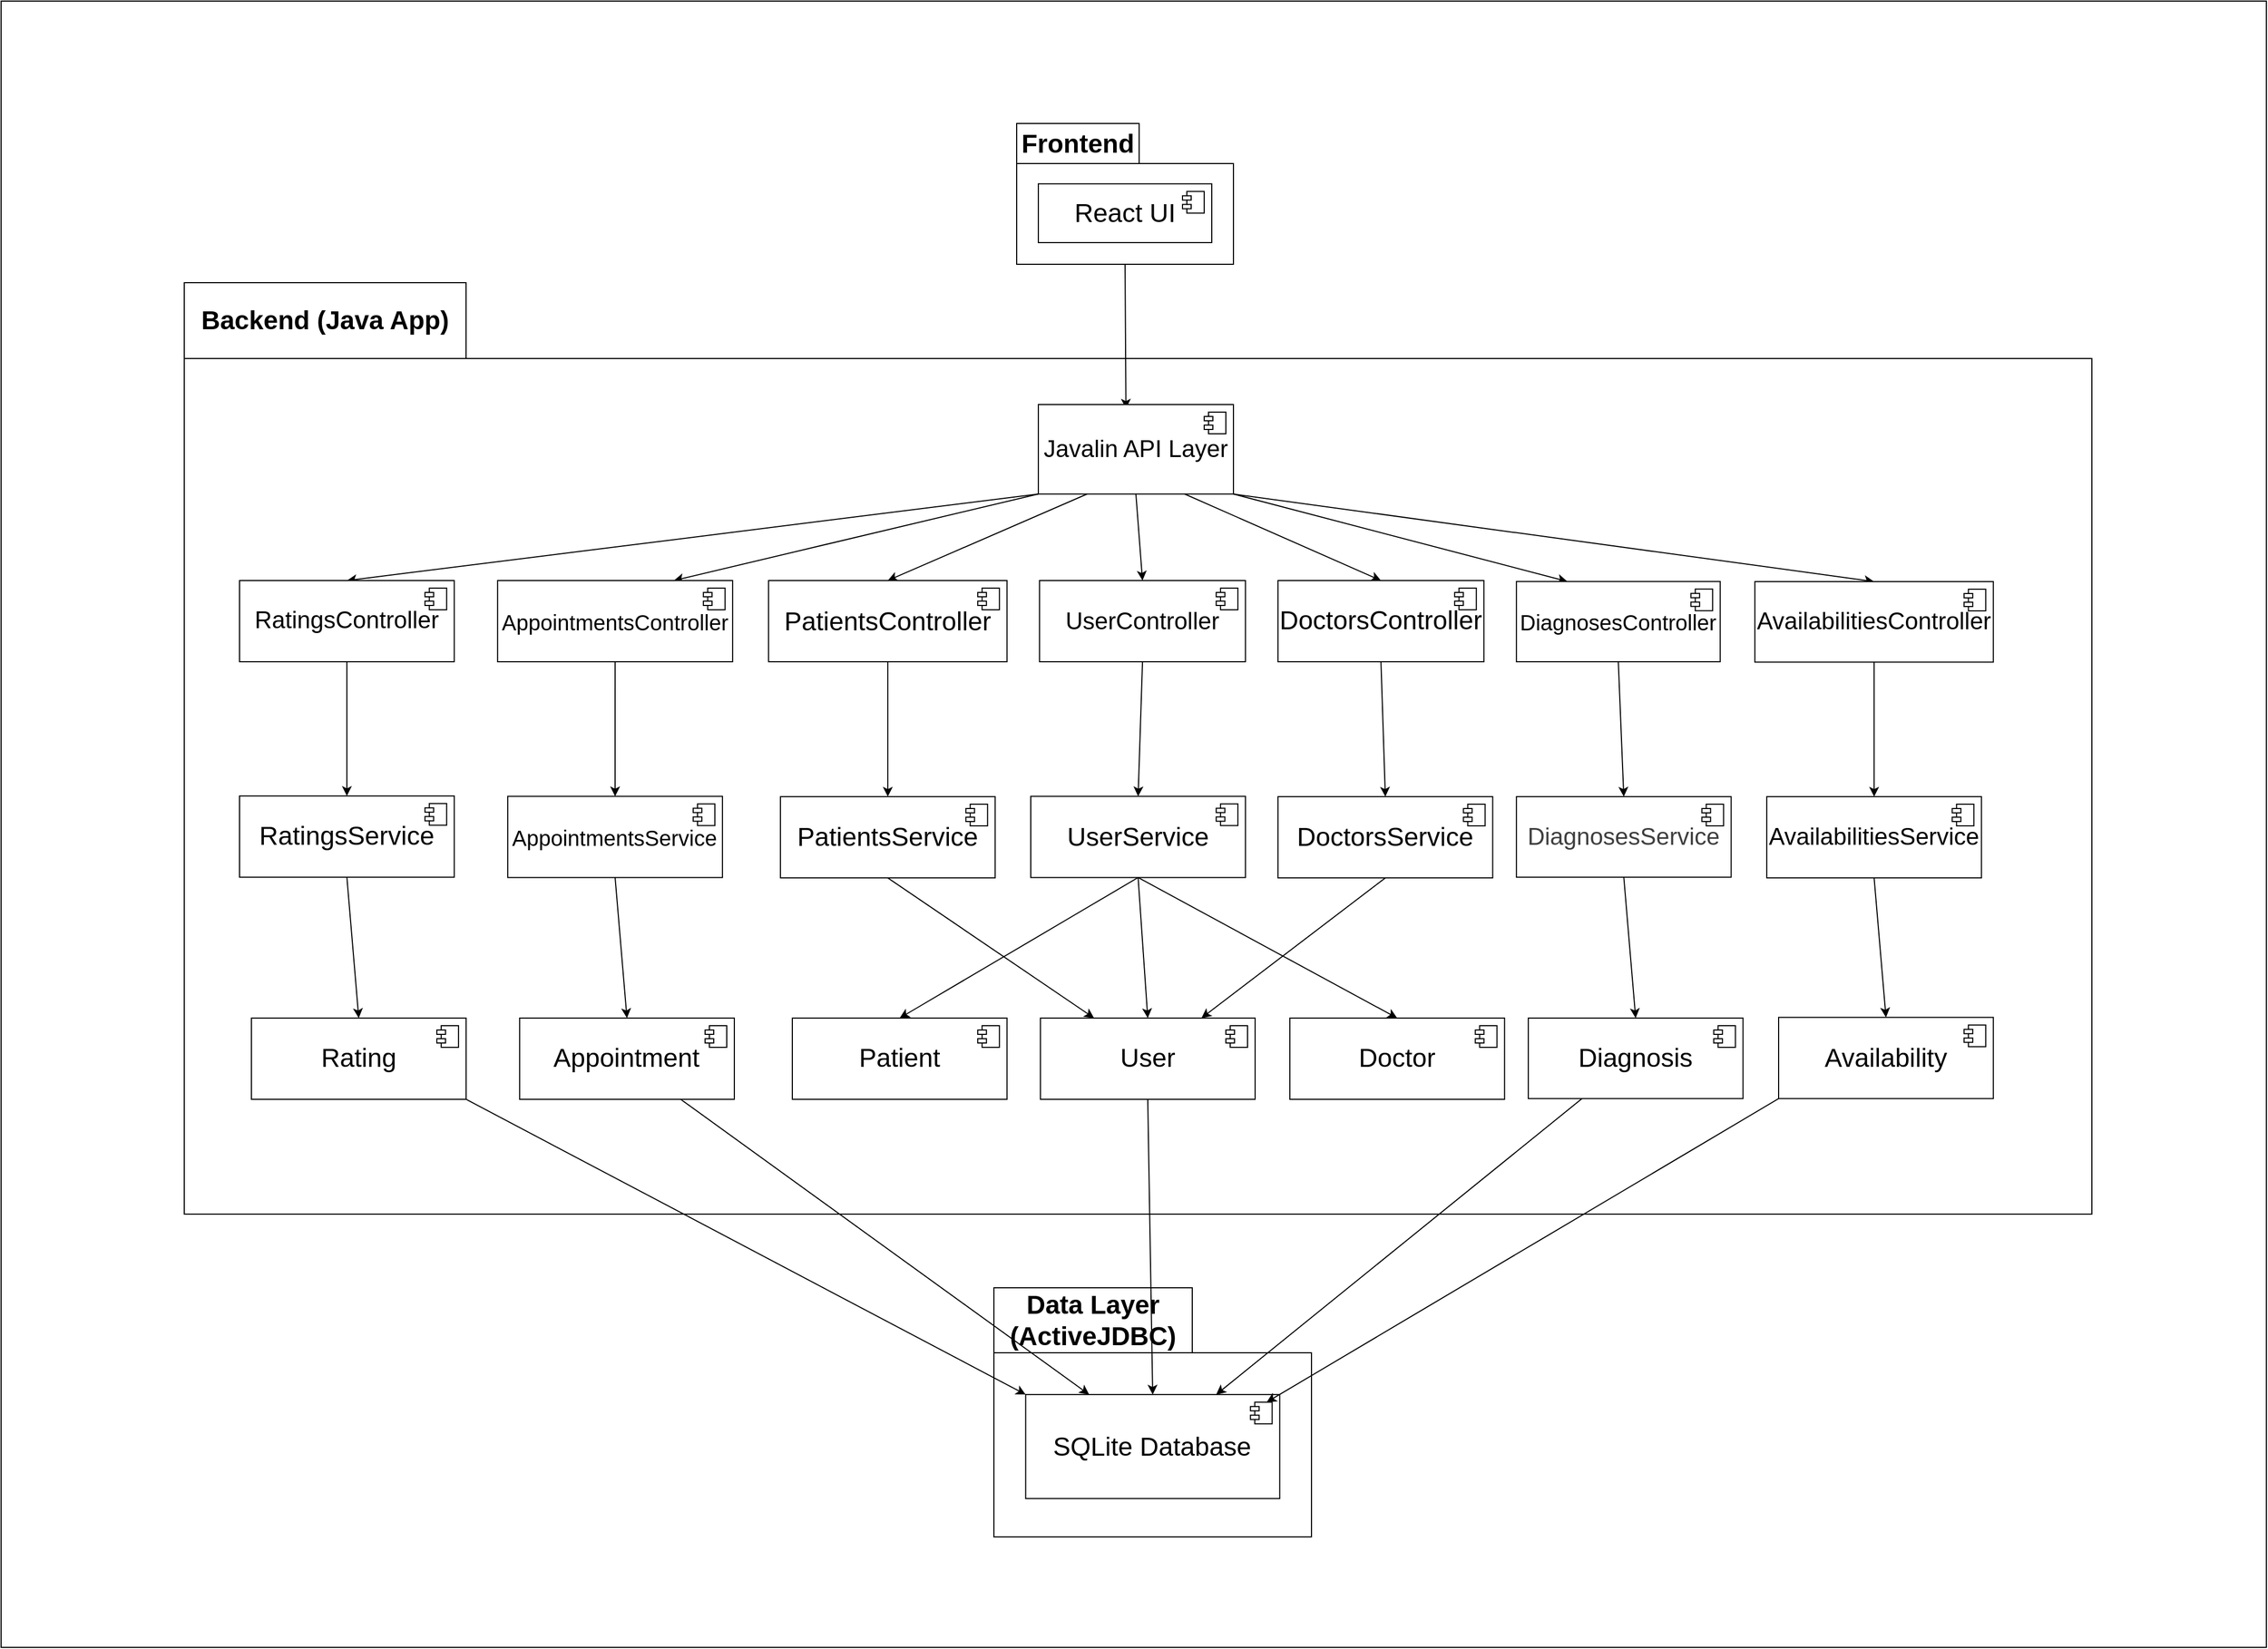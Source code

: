 <mxfile>
    <diagram name="Page-1" id="4rgMZcu47bZPyOpnWGqP">
        <mxGraphModel dx="2747" dy="2823" grid="1" gridSize="10" guides="1" tooltips="1" connect="1" arrows="1" fold="1" page="1" pageScale="1" pageWidth="827" pageHeight="1169" math="0" shadow="0">
            <root>
                <mxCell id="0"/>
                <mxCell id="1" parent="0"/>
                <mxCell id="2" value="" style="rounded=0;whiteSpace=wrap;html=1;movable=1;resizable=1;rotatable=1;deletable=1;editable=1;locked=0;connectable=1;" vertex="1" parent="1">
                    <mxGeometry x="-440" y="-560" width="2090" height="1520" as="geometry"/>
                </mxCell>
                <mxCell id="3" value="&lt;font style=&quot;font-size: 24px;&quot;&gt;Frontend&lt;/font&gt;" style="shape=folder;fontStyle=1;tabWidth=113;tabHeight=37;tabPosition=left;html=1;boundedLbl=1;labelInHeader=1;container=1;collapsible=0;whiteSpace=wrap;movable=1;resizable=1;rotatable=1;deletable=1;editable=1;locked=0;connectable=1;" vertex="1" parent="1">
                    <mxGeometry x="497" y="-447" width="200" height="130" as="geometry"/>
                </mxCell>
                <mxCell id="4" value="" style="html=1;strokeColor=none;resizeWidth=1;resizeHeight=1;fillColor=none;part=1;connectable=1;allowArrows=0;deletable=1;whiteSpace=wrap;movable=1;resizable=1;rotatable=1;editable=1;locked=0;" vertex="1" parent="3">
                    <mxGeometry width="200" height="91" relative="1" as="geometry">
                        <mxPoint y="30" as="offset"/>
                    </mxGeometry>
                </mxCell>
                <mxCell id="5" value="&lt;font style=&quot;font-size: 24px;&quot;&gt;React UI&lt;/font&gt;" style="html=1;dropTarget=0;whiteSpace=wrap;movable=1;resizable=1;rotatable=1;deletable=1;editable=1;locked=0;connectable=1;" vertex="1" parent="3">
                    <mxGeometry x="20" y="55.72" width="160" height="54.28" as="geometry"/>
                </mxCell>
                <mxCell id="6" value="" style="shape=module;jettyWidth=8;jettyHeight=4;movable=1;resizable=1;rotatable=1;deletable=1;editable=1;locked=0;connectable=1;" vertex="1" parent="5">
                    <mxGeometry x="1" width="20" height="20" relative="1" as="geometry">
                        <mxPoint x="-27" y="7" as="offset"/>
                    </mxGeometry>
                </mxCell>
                <mxCell id="58" value="&lt;font style=&quot;font-size: 24px;&quot;&gt;Backend (Java App)&lt;/font&gt;" style="shape=folder;fontStyle=1;tabWidth=260;tabHeight=70;tabPosition=left;html=1;boundedLbl=1;labelInHeader=1;container=0;collapsible=0;whiteSpace=wrap;movable=1;resizable=1;rotatable=1;deletable=1;editable=1;locked=0;connectable=1;" vertex="1" parent="1">
                    <mxGeometry x="-271" y="-300" width="1760" height="860" as="geometry"/>
                </mxCell>
                <mxCell id="105" style="edgeStyle=none;html=1;exitX=0.5;exitY=1;exitDx=0;exitDy=0;exitPerimeter=0;entryX=0.449;entryY=0.046;entryDx=0;entryDy=0;entryPerimeter=0;" edge="1" parent="1" source="3" target="60">
                    <mxGeometry relative="1" as="geometry"/>
                </mxCell>
                <mxCell id="132" value="&lt;font style=&quot;font-size: 24px;&quot;&gt;Data Layer (ActiveJDBC)&lt;/font&gt;" style="shape=folder;fontStyle=1;tabWidth=183;tabHeight=60;tabPosition=left;html=1;boundedLbl=1;labelInHeader=1;container=1;collapsible=0;whiteSpace=wrap;movable=1;resizable=1;rotatable=1;deletable=1;editable=1;locked=0;connectable=1;" vertex="1" parent="1">
                    <mxGeometry x="476" y="628" width="293" height="230" as="geometry"/>
                </mxCell>
                <mxCell id="133" value="" style="html=1;strokeColor=none;resizeWidth=1;resizeHeight=1;fillColor=none;part=1;connectable=1;allowArrows=0;deletable=1;whiteSpace=wrap;movable=1;resizable=1;rotatable=1;editable=1;locked=0;" vertex="1" parent="132">
                    <mxGeometry width="293.0" height="161.0" relative="1" as="geometry">
                        <mxPoint y="30" as="offset"/>
                    </mxGeometry>
                </mxCell>
                <mxCell id="134" value="&lt;font style=&quot;font-size: 24px;&quot;&gt;SQLite Database&lt;/font&gt;" style="html=1;dropTarget=0;whiteSpace=wrap;movable=1;resizable=1;rotatable=1;deletable=1;editable=1;locked=0;connectable=1;" vertex="1" parent="132">
                    <mxGeometry x="29.3" y="98.582" width="234.4" height="96.034" as="geometry"/>
                </mxCell>
                <mxCell id="135" value="" style="shape=module;jettyWidth=8;jettyHeight=4;movable=1;resizable=1;rotatable=1;deletable=1;editable=1;locked=0;connectable=1;" vertex="1" parent="134">
                    <mxGeometry x="1" width="20" height="20" relative="1" as="geometry">
                        <mxPoint x="-27" y="7" as="offset"/>
                    </mxGeometry>
                </mxCell>
                <mxCell id="136" style="edgeStyle=none;html=1;exitX=1;exitY=1;exitDx=0;exitDy=0;entryX=0;entryY=0;entryDx=0;entryDy=0;" edge="1" parent="1" source="90" target="134">
                    <mxGeometry relative="1" as="geometry"/>
                </mxCell>
                <mxCell id="137" style="edgeStyle=none;html=1;exitX=0.75;exitY=1;exitDx=0;exitDy=0;entryX=0.25;entryY=0;entryDx=0;entryDy=0;" edge="1" parent="1" source="92" target="134">
                    <mxGeometry relative="1" as="geometry"/>
                </mxCell>
                <mxCell id="138" style="edgeStyle=none;html=1;exitX=0.5;exitY=1;exitDx=0;exitDy=0;entryX=0.5;entryY=0;entryDx=0;entryDy=0;" edge="1" parent="1" source="96" target="134">
                    <mxGeometry relative="1" as="geometry"/>
                </mxCell>
                <mxCell id="140" style="edgeStyle=none;html=1;exitX=0;exitY=1;exitDx=0;exitDy=0;entryX=0.75;entryY=0;entryDx=0;entryDy=0;" edge="1" parent="1" source="102" target="135">
                    <mxGeometry relative="1" as="geometry"/>
                </mxCell>
                <mxCell id="143" style="edgeStyle=none;html=1;exitX=0.25;exitY=1;exitDx=0;exitDy=0;entryX=0.75;entryY=0;entryDx=0;entryDy=0;" edge="1" parent="1" source="100" target="134">
                    <mxGeometry relative="1" as="geometry"/>
                </mxCell>
                <mxCell id="59" value="" style="html=1;strokeColor=none;resizeWidth=1;resizeHeight=1;fillColor=none;part=1;connectable=1;allowArrows=0;deletable=1;whiteSpace=wrap;movable=1;resizable=1;rotatable=1;editable=1;locked=0;" vertex="1" parent="1">
                    <mxGeometry x="-240" y="-270" width="1760" height="780" as="geometry">
                        <mxPoint y="30" as="offset"/>
                    </mxGeometry>
                </mxCell>
                <mxCell id="106" style="edgeStyle=none;html=1;exitX=0;exitY=1;exitDx=0;exitDy=0;entryX=0.5;entryY=0;entryDx=0;entryDy=0;" edge="1" parent="1" source="60" target="62">
                    <mxGeometry relative="1" as="geometry"/>
                </mxCell>
                <mxCell id="107" style="edgeStyle=none;html=1;exitX=0;exitY=1;exitDx=0;exitDy=0;entryX=0.75;entryY=0;entryDx=0;entryDy=0;" edge="1" parent="1" source="60" target="64">
                    <mxGeometry relative="1" as="geometry"/>
                </mxCell>
                <mxCell id="108" style="edgeStyle=none;html=1;exitX=0.25;exitY=1;exitDx=0;exitDy=0;entryX=0.5;entryY=0;entryDx=0;entryDy=0;" edge="1" parent="1" source="60" target="66">
                    <mxGeometry relative="1" as="geometry"/>
                </mxCell>
                <mxCell id="109" style="edgeStyle=none;html=1;exitX=0.5;exitY=1;exitDx=0;exitDy=0;entryX=0.5;entryY=0;entryDx=0;entryDy=0;" edge="1" parent="1" source="60" target="68">
                    <mxGeometry relative="1" as="geometry"/>
                </mxCell>
                <mxCell id="110" style="edgeStyle=none;html=1;exitX=0.75;exitY=1;exitDx=0;exitDy=0;entryX=0.5;entryY=0;entryDx=0;entryDy=0;" edge="1" parent="1" source="60" target="70">
                    <mxGeometry relative="1" as="geometry"/>
                </mxCell>
                <mxCell id="111" style="edgeStyle=none;html=1;exitX=1;exitY=1;exitDx=0;exitDy=0;entryX=0.25;entryY=0;entryDx=0;entryDy=0;" edge="1" parent="1" source="60" target="72">
                    <mxGeometry relative="1" as="geometry"/>
                </mxCell>
                <mxCell id="112" style="edgeStyle=none;html=1;exitX=1;exitY=1;exitDx=0;exitDy=0;entryX=0.5;entryY=0;entryDx=0;entryDy=0;" edge="1" parent="1" source="60" target="74">
                    <mxGeometry relative="1" as="geometry"/>
                </mxCell>
                <mxCell id="60" value="&lt;font style=&quot;font-size: 22px;&quot;&gt;Javalin API Layer&lt;/font&gt;" style="html=1;dropTarget=0;whiteSpace=wrap;" vertex="1" parent="1">
                    <mxGeometry x="517" y="-187.501" width="180" height="82.634" as="geometry"/>
                </mxCell>
                <mxCell id="61" value="" style="shape=module;jettyWidth=8;jettyHeight=4;" vertex="1" parent="60">
                    <mxGeometry x="1" width="20" height="20" relative="1" as="geometry">
                        <mxPoint x="-27" y="7" as="offset"/>
                    </mxGeometry>
                </mxCell>
                <mxCell id="114" style="edgeStyle=none;html=1;exitX=0.5;exitY=1;exitDx=0;exitDy=0;entryX=0.5;entryY=0;entryDx=0;entryDy=0;" edge="1" parent="1" source="62" target="80">
                    <mxGeometry relative="1" as="geometry"/>
                </mxCell>
                <mxCell id="62" value="&lt;font style=&quot;font-size: 22px;&quot;&gt;RatingsController&lt;/font&gt;" style="html=1;dropTarget=0;whiteSpace=wrap;" vertex="1" parent="1">
                    <mxGeometry x="-220" y="-25.002" width="198.1" height="74.996" as="geometry"/>
                </mxCell>
                <mxCell id="63" value="" style="shape=module;jettyWidth=8;jettyHeight=4;" vertex="1" parent="62">
                    <mxGeometry x="1" width="20" height="20" relative="1" as="geometry">
                        <mxPoint x="-27" y="7" as="offset"/>
                    </mxGeometry>
                </mxCell>
                <mxCell id="115" style="edgeStyle=none;html=1;exitX=0.5;exitY=1;exitDx=0;exitDy=0;entryX=0.5;entryY=0;entryDx=0;entryDy=0;" edge="1" parent="1" source="64" target="78">
                    <mxGeometry relative="1" as="geometry"/>
                </mxCell>
                <mxCell id="64" value="&lt;font style=&quot;font-size: 20px;&quot;&gt;AppointmentsController&lt;/font&gt;" style="html=1;dropTarget=0;whiteSpace=wrap;" vertex="1" parent="1">
                    <mxGeometry x="18.1" y="-24.993" width="216.83" height="74.996" as="geometry"/>
                </mxCell>
                <mxCell id="65" value="" style="shape=module;jettyWidth=8;jettyHeight=4;" vertex="1" parent="64">
                    <mxGeometry x="1" width="20" height="20" relative="1" as="geometry">
                        <mxPoint x="-27" y="7" as="offset"/>
                    </mxGeometry>
                </mxCell>
                <mxCell id="116" style="edgeStyle=none;html=1;exitX=0.5;exitY=1;exitDx=0;exitDy=0;entryX=0.5;entryY=0;entryDx=0;entryDy=0;" edge="1" parent="1" source="66" target="76">
                    <mxGeometry relative="1" as="geometry"/>
                </mxCell>
                <mxCell id="66" value="&lt;font style=&quot;font-size: 24px;&quot;&gt;PatientsController&lt;/font&gt;" style="html=1;dropTarget=0;whiteSpace=wrap;" vertex="1" parent="1">
                    <mxGeometry x="268.1" y="-24.993" width="220" height="74.996" as="geometry"/>
                </mxCell>
                <mxCell id="67" value="" style="shape=module;jettyWidth=8;jettyHeight=4;" vertex="1" parent="66">
                    <mxGeometry x="1" width="20" height="20" relative="1" as="geometry">
                        <mxPoint x="-27" y="7" as="offset"/>
                    </mxGeometry>
                </mxCell>
                <mxCell id="117" style="edgeStyle=none;html=1;exitX=0.5;exitY=1;exitDx=0;exitDy=0;entryX=0.5;entryY=0;entryDx=0;entryDy=0;" edge="1" parent="1" source="68" target="82">
                    <mxGeometry relative="1" as="geometry"/>
                </mxCell>
                <mxCell id="68" value="&lt;font style=&quot;font-size: 22px;&quot;&gt;UserController&lt;/font&gt;" style="html=1;dropTarget=0;whiteSpace=wrap;" vertex="1" parent="1">
                    <mxGeometry x="518.1" y="-24.993" width="190" height="74.996" as="geometry"/>
                </mxCell>
                <mxCell id="69" value="" style="shape=module;jettyWidth=8;jettyHeight=4;" vertex="1" parent="68">
                    <mxGeometry x="1" width="20" height="20" relative="1" as="geometry">
                        <mxPoint x="-27" y="7" as="offset"/>
                    </mxGeometry>
                </mxCell>
                <mxCell id="118" style="edgeStyle=none;html=1;exitX=0.5;exitY=1;exitDx=0;exitDy=0;entryX=0.5;entryY=0;entryDx=0;entryDy=0;" edge="1" parent="1" source="70" target="86">
                    <mxGeometry relative="1" as="geometry"/>
                </mxCell>
                <mxCell id="70" value="&lt;font style=&quot;font-size: 24px;&quot;&gt;DoctorsController&lt;/font&gt;" style="html=1;dropTarget=0;whiteSpace=wrap;" vertex="1" parent="1">
                    <mxGeometry x="738.1" y="-25.002" width="190" height="74.996" as="geometry"/>
                </mxCell>
                <mxCell id="71" value="" style="shape=module;jettyWidth=8;jettyHeight=4;" vertex="1" parent="70">
                    <mxGeometry x="1" width="20" height="20" relative="1" as="geometry">
                        <mxPoint x="-27" y="7" as="offset"/>
                    </mxGeometry>
                </mxCell>
                <mxCell id="119" style="edgeStyle=none;html=1;exitX=0.5;exitY=1;exitDx=0;exitDy=0;entryX=0.5;entryY=0;entryDx=0;entryDy=0;" edge="1" parent="1" source="72" target="88">
                    <mxGeometry relative="1" as="geometry"/>
                </mxCell>
                <mxCell id="72" value="&lt;font style=&quot;font-size: 20px;&quot;&gt;DiagnosesController&lt;/font&gt;" style="html=1;dropTarget=0;whiteSpace=wrap;" vertex="1" parent="1">
                    <mxGeometry x="958.1" y="-24.119" width="188" height="74.113" as="geometry"/>
                </mxCell>
                <mxCell id="73" value="" style="shape=module;jettyWidth=8;jettyHeight=4;" vertex="1" parent="72">
                    <mxGeometry x="1" width="20" height="20" relative="1" as="geometry">
                        <mxPoint x="-27" y="7" as="offset"/>
                    </mxGeometry>
                </mxCell>
                <mxCell id="120" style="edgeStyle=none;html=1;exitX=0.5;exitY=1;exitDx=0;exitDy=0;entryX=0.5;entryY=0;entryDx=0;entryDy=0;" edge="1" parent="1" source="74" target="84">
                    <mxGeometry relative="1" as="geometry"/>
                </mxCell>
                <mxCell id="74" value="&lt;font style=&quot;font-size: 22px;&quot;&gt;AvailabilitiesController&lt;/font&gt;" style="html=1;dropTarget=0;whiteSpace=wrap;" vertex="1" parent="1">
                    <mxGeometry x="1178.1" y="-24.027" width="220" height="74.336" as="geometry"/>
                </mxCell>
                <mxCell id="75" value="" style="shape=module;jettyWidth=8;jettyHeight=4;" vertex="1" parent="74">
                    <mxGeometry x="1" width="20" height="20" relative="1" as="geometry">
                        <mxPoint x="-27" y="7" as="offset"/>
                    </mxGeometry>
                </mxCell>
                <mxCell id="123" style="edgeStyle=none;html=1;exitX=0.5;exitY=1;exitDx=0;exitDy=0;entryX=0.25;entryY=0;entryDx=0;entryDy=0;" edge="1" parent="1" source="76" target="96">
                    <mxGeometry relative="1" as="geometry"/>
                </mxCell>
                <mxCell id="76" value="&lt;font style=&quot;font-size: 24px;&quot;&gt;PatientsService&lt;/font&gt;" style="html=1;dropTarget=0;whiteSpace=wrap;" vertex="1" parent="1">
                    <mxGeometry x="279.05" y="174.554" width="198.1" height="74.996" as="geometry"/>
                </mxCell>
                <mxCell id="77" value="" style="shape=module;jettyWidth=8;jettyHeight=4;" vertex="1" parent="76">
                    <mxGeometry x="1" width="20" height="20" relative="1" as="geometry">
                        <mxPoint x="-27" y="7" as="offset"/>
                    </mxGeometry>
                </mxCell>
                <mxCell id="122" style="edgeStyle=none;html=1;exitX=0.5;exitY=1;exitDx=0;exitDy=0;entryX=0.5;entryY=0;entryDx=0;entryDy=0;" edge="1" parent="1" source="78" target="92">
                    <mxGeometry relative="1" as="geometry"/>
                </mxCell>
                <mxCell id="78" value="&lt;font style=&quot;font-size: 20px;&quot;&gt;AppointmentsService&lt;/font&gt;" style="html=1;dropTarget=0;whiteSpace=wrap;" vertex="1" parent="1">
                    <mxGeometry x="27.46" y="174.228" width="198.1" height="74.996" as="geometry"/>
                </mxCell>
                <mxCell id="79" value="" style="shape=module;jettyWidth=8;jettyHeight=4;" vertex="1" parent="78">
                    <mxGeometry x="1" width="20" height="20" relative="1" as="geometry">
                        <mxPoint x="-27" y="7" as="offset"/>
                    </mxGeometry>
                </mxCell>
                <mxCell id="121" style="edgeStyle=none;html=1;exitX=0.5;exitY=1;exitDx=0;exitDy=0;entryX=0.5;entryY=0;entryDx=0;entryDy=0;" edge="1" parent="1" source="80" target="90">
                    <mxGeometry relative="1" as="geometry"/>
                </mxCell>
                <mxCell id="80" value="&lt;font style=&quot;font-size: 24px;&quot;&gt;RatingsService&lt;/font&gt;" style="html=1;dropTarget=0;whiteSpace=wrap;" vertex="1" parent="1">
                    <mxGeometry x="-220" y="173.894" width="198.1" height="74.996" as="geometry"/>
                </mxCell>
                <mxCell id="81" value="" style="shape=module;jettyWidth=8;jettyHeight=4;" vertex="1" parent="80">
                    <mxGeometry x="1" width="20" height="20" relative="1" as="geometry">
                        <mxPoint x="-27" y="7" as="offset"/>
                    </mxGeometry>
                </mxCell>
                <mxCell id="124" style="edgeStyle=none;html=1;exitX=0.5;exitY=1;exitDx=0;exitDy=0;entryX=0.5;entryY=0;entryDx=0;entryDy=0;" edge="1" parent="1" source="82" target="96">
                    <mxGeometry relative="1" as="geometry"/>
                </mxCell>
                <mxCell id="141" style="edgeStyle=none;html=1;exitX=0.5;exitY=1;exitDx=0;exitDy=0;entryX=0.5;entryY=0;entryDx=0;entryDy=0;" edge="1" parent="1" source="82" target="94">
                    <mxGeometry relative="1" as="geometry"/>
                </mxCell>
                <mxCell id="142" style="edgeStyle=none;html=1;exitX=0.5;exitY=1;exitDx=0;exitDy=0;entryX=0.5;entryY=0;entryDx=0;entryDy=0;" edge="1" parent="1" source="82" target="98">
                    <mxGeometry relative="1" as="geometry"/>
                </mxCell>
                <mxCell id="82" value="&lt;font style=&quot;font-size: 24px;&quot;&gt;UserService&lt;/font&gt;" style="html=1;dropTarget=0;whiteSpace=wrap;" vertex="1" parent="1">
                    <mxGeometry x="510.0" y="174.228" width="198.1" height="74.996" as="geometry"/>
                </mxCell>
                <mxCell id="83" value="" style="shape=module;jettyWidth=8;jettyHeight=4;" vertex="1" parent="82">
                    <mxGeometry x="1" width="20" height="20" relative="1" as="geometry">
                        <mxPoint x="-27" y="7" as="offset"/>
                    </mxGeometry>
                </mxCell>
                <mxCell id="127" style="edgeStyle=none;html=1;exitX=0.5;exitY=1;exitDx=0;exitDy=0;entryX=0.5;entryY=0;entryDx=0;entryDy=0;" edge="1" parent="1" source="84" target="102">
                    <mxGeometry relative="1" as="geometry"/>
                </mxCell>
                <mxCell id="84" value="&lt;font style=&quot;font-size: 22px;&quot;&gt;AvailabilitiesService&lt;/font&gt;" style="html=1;dropTarget=0;whiteSpace=wrap;" vertex="1" parent="1">
                    <mxGeometry x="1189.05" y="174.554" width="198.1" height="74.996" as="geometry"/>
                </mxCell>
                <mxCell id="85" value="" style="shape=module;jettyWidth=8;jettyHeight=4;" vertex="1" parent="84">
                    <mxGeometry x="1" width="20" height="20" relative="1" as="geometry">
                        <mxPoint x="-27" y="7" as="offset"/>
                    </mxGeometry>
                </mxCell>
                <mxCell id="125" style="edgeStyle=none;html=1;exitX=0.5;exitY=1;exitDx=0;exitDy=0;entryX=0.75;entryY=0;entryDx=0;entryDy=0;" edge="1" parent="1" source="86" target="96">
                    <mxGeometry relative="1" as="geometry"/>
                </mxCell>
                <mxCell id="86" value="&lt;font style=&quot;font-size: 24px;&quot;&gt;DoctorsService&lt;/font&gt;" style="html=1;dropTarget=0;whiteSpace=wrap;" vertex="1" parent="1">
                    <mxGeometry x="738.1" y="174.554" width="198.1" height="74.996" as="geometry"/>
                </mxCell>
                <mxCell id="87" value="" style="shape=module;jettyWidth=8;jettyHeight=4;" vertex="1" parent="86">
                    <mxGeometry x="1" width="20" height="20" relative="1" as="geometry">
                        <mxPoint x="-27" y="7" as="offset"/>
                    </mxGeometry>
                </mxCell>
                <mxCell id="126" style="edgeStyle=none;html=1;exitX=0.5;exitY=1;exitDx=0;exitDy=0;entryX=0.5;entryY=0;entryDx=0;entryDy=0;" edge="1" parent="1" source="88" target="100">
                    <mxGeometry relative="1" as="geometry"/>
                </mxCell>
                <mxCell id="88" value="&lt;span style=&quot;color: rgb(63, 63, 63);&quot;&gt;&lt;font style=&quot;font-size: 22px;&quot;&gt;DiagnosesService&lt;/font&gt;&lt;/span&gt;" style="html=1;dropTarget=0;whiteSpace=wrap;" vertex="1" parent="1">
                    <mxGeometry x="958.1" y="174.554" width="198.1" height="74.336" as="geometry"/>
                </mxCell>
                <mxCell id="89" value="" style="shape=module;jettyWidth=8;jettyHeight=4;" vertex="1" parent="88">
                    <mxGeometry x="1" width="20" height="20" relative="1" as="geometry">
                        <mxPoint x="-27" y="7" as="offset"/>
                    </mxGeometry>
                </mxCell>
                <mxCell id="90" value="&lt;font style=&quot;font-size: 24px;&quot;&gt;Rating&lt;/font&gt;" style="html=1;dropTarget=0;whiteSpace=wrap;" vertex="1" parent="1">
                    <mxGeometry x="-209.05" y="378.978" width="198.1" height="74.996" as="geometry"/>
                </mxCell>
                <mxCell id="91" value="" style="shape=module;jettyWidth=8;jettyHeight=4;" vertex="1" parent="90">
                    <mxGeometry x="1" width="20" height="20" relative="1" as="geometry">
                        <mxPoint x="-27" y="7" as="offset"/>
                    </mxGeometry>
                </mxCell>
                <mxCell id="92" value="&lt;font style=&quot;font-size: 24px;&quot;&gt;Appointment&lt;/font&gt;" style="html=1;dropTarget=0;whiteSpace=wrap;" vertex="1" parent="1">
                    <mxGeometry x="38.41" y="378.978" width="198.1" height="74.996" as="geometry"/>
                </mxCell>
                <mxCell id="93" value="" style="shape=module;jettyWidth=8;jettyHeight=4;" vertex="1" parent="92">
                    <mxGeometry x="1" width="20" height="20" relative="1" as="geometry">
                        <mxPoint x="-27" y="7" as="offset"/>
                    </mxGeometry>
                </mxCell>
                <mxCell id="94" value="&lt;font style=&quot;font-size: 24px;&quot;&gt;Patient&lt;/font&gt;" style="html=1;dropTarget=0;whiteSpace=wrap;" vertex="1" parent="1">
                    <mxGeometry x="290.0" y="378.978" width="198.1" height="74.996" as="geometry"/>
                </mxCell>
                <mxCell id="95" value="" style="shape=module;jettyWidth=8;jettyHeight=4;" vertex="1" parent="94">
                    <mxGeometry x="1" width="20" height="20" relative="1" as="geometry">
                        <mxPoint x="-27" y="7" as="offset"/>
                    </mxGeometry>
                </mxCell>
                <mxCell id="96" value="&lt;font style=&quot;font-size: 24px;&quot;&gt;User&lt;/font&gt;" style="html=1;dropTarget=0;whiteSpace=wrap;" vertex="1" parent="1">
                    <mxGeometry x="518.9" y="378.978" width="198.1" height="74.996" as="geometry"/>
                </mxCell>
                <mxCell id="97" value="" style="shape=module;jettyWidth=8;jettyHeight=4;" vertex="1" parent="96">
                    <mxGeometry x="1" width="20" height="20" relative="1" as="geometry">
                        <mxPoint x="-27" y="7" as="offset"/>
                    </mxGeometry>
                </mxCell>
                <mxCell id="98" value="&lt;font style=&quot;font-size: 24px;&quot;&gt;Doctor&lt;/font&gt;" style="html=1;dropTarget=0;whiteSpace=wrap;" vertex="1" parent="1">
                    <mxGeometry x="749.05" y="378.978" width="198.1" height="74.996" as="geometry"/>
                </mxCell>
                <mxCell id="99" value="" style="shape=module;jettyWidth=8;jettyHeight=4;" vertex="1" parent="98">
                    <mxGeometry x="1" width="20" height="20" relative="1" as="geometry">
                        <mxPoint x="-27" y="7" as="offset"/>
                    </mxGeometry>
                </mxCell>
                <mxCell id="100" value="&lt;font style=&quot;font-size: 24px;&quot;&gt;Diagnosis&lt;/font&gt;" style="html=1;dropTarget=0;whiteSpace=wrap;" vertex="1" parent="1">
                    <mxGeometry x="969.05" y="378.978" width="198.1" height="74.336" as="geometry"/>
                </mxCell>
                <mxCell id="101" value="" style="shape=module;jettyWidth=8;jettyHeight=4;" vertex="1" parent="100">
                    <mxGeometry x="1" width="20" height="20" relative="1" as="geometry">
                        <mxPoint x="-27" y="7" as="offset"/>
                    </mxGeometry>
                </mxCell>
                <mxCell id="102" value="&lt;font style=&quot;font-size: 24px;&quot;&gt;Availability&lt;/font&gt;" style="html=1;dropTarget=0;whiteSpace=wrap;" vertex="1" parent="1">
                    <mxGeometry x="1200" y="378.319" width="198.1" height="74.996" as="geometry"/>
                </mxCell>
                <mxCell id="103" value="" style="shape=module;jettyWidth=8;jettyHeight=4;" vertex="1" parent="102">
                    <mxGeometry x="1" width="20" height="20" relative="1" as="geometry">
                        <mxPoint x="-27" y="7" as="offset"/>
                    </mxGeometry>
                </mxCell>
            </root>
        </mxGraphModel>
    </diagram>
</mxfile>